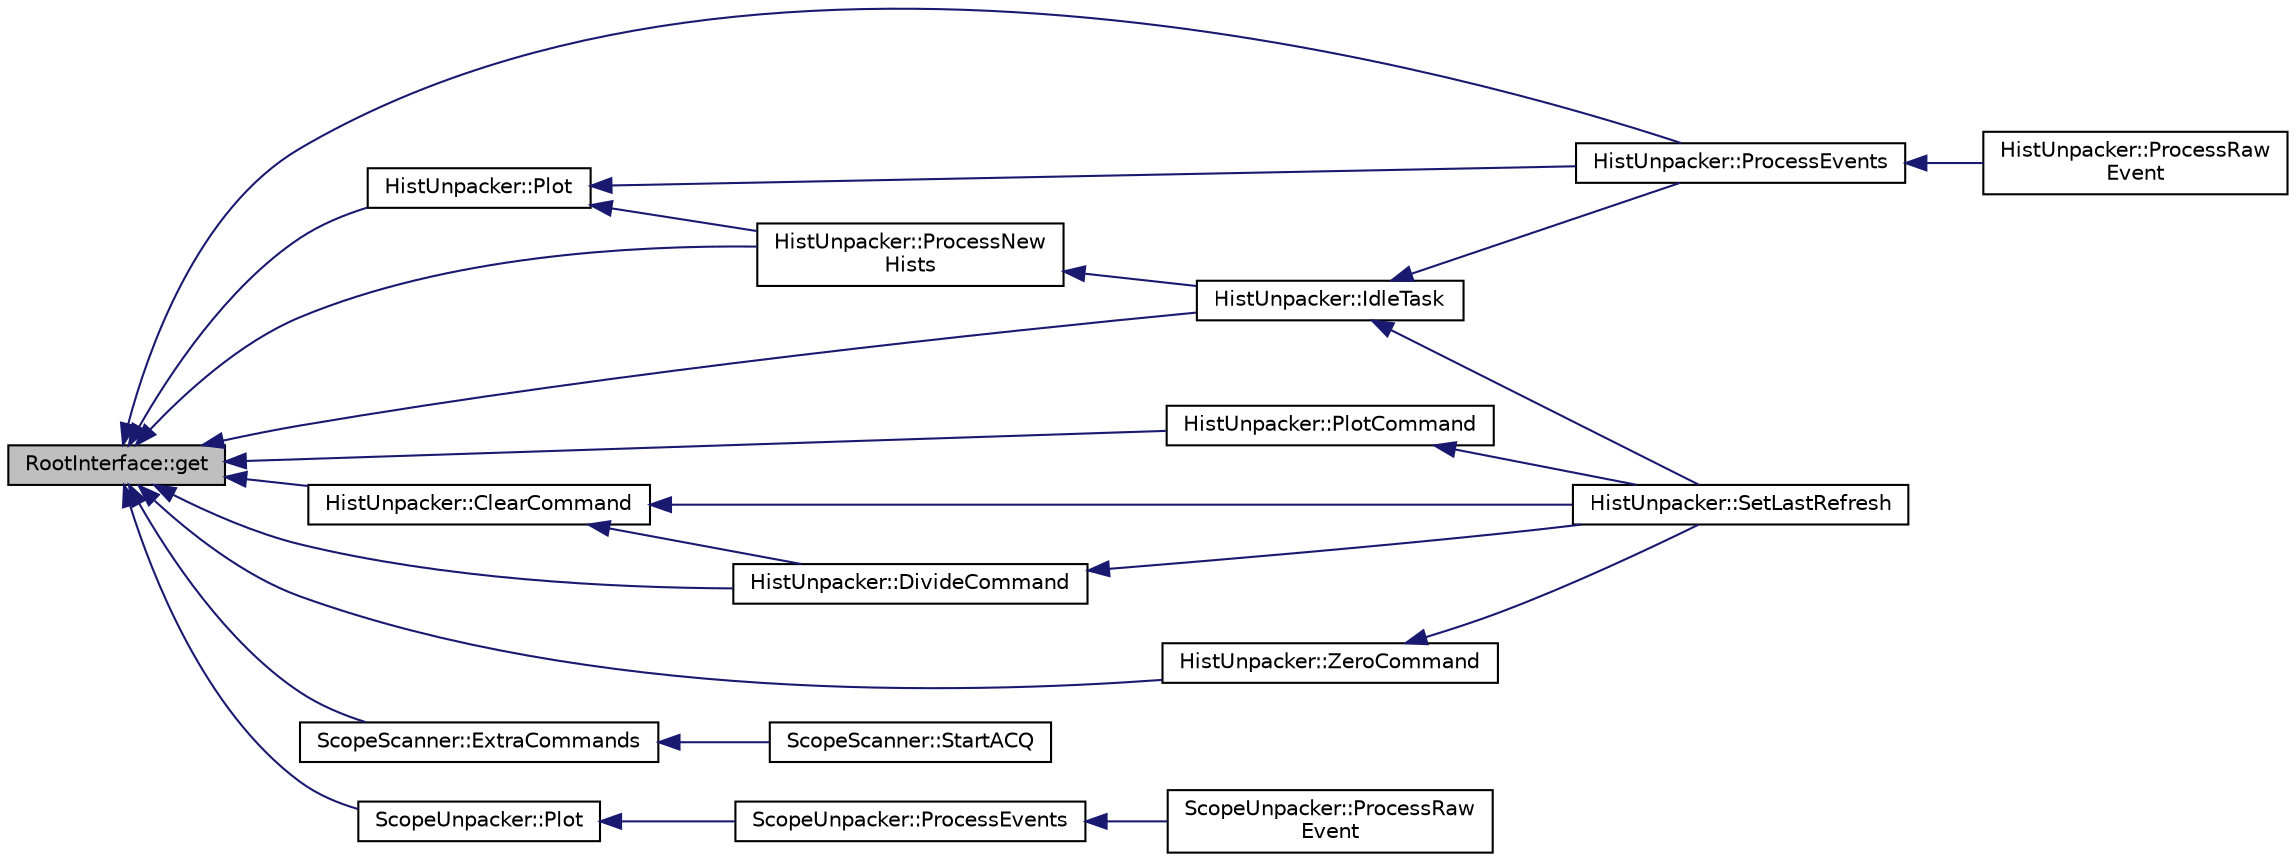 digraph "RootInterface::get"
{
  edge [fontname="Helvetica",fontsize="10",labelfontname="Helvetica",labelfontsize="10"];
  node [fontname="Helvetica",fontsize="10",shape=record];
  rankdir="LR";
  Node1 [label="RootInterface::get",height=0.2,width=0.4,color="black", fillcolor="grey75", style="filled", fontcolor="black"];
  Node1 -> Node2 [dir="back",color="midnightblue",fontsize="10",style="solid",fontname="Helvetica"];
  Node2 [label="HistUnpacker::IdleTask",height=0.2,width=0.4,color="black", fillcolor="white", style="filled",URL="$d0/d4f/class_hist_unpacker.html#a4f09417c82f2a7d23a8d28dba7840131"];
  Node2 -> Node3 [dir="back",color="midnightblue",fontsize="10",style="solid",fontname="Helvetica"];
  Node3 [label="HistUnpacker::ProcessEvents",height=0.2,width=0.4,color="black", fillcolor="white", style="filled",URL="$d0/d4f/class_hist_unpacker.html#a25e607e59a055805005ea9952a799162",tooltip="Processes each event by filling the tree and clearing the event. "];
  Node3 -> Node4 [dir="back",color="midnightblue",fontsize="10",style="solid",fontname="Helvetica"];
  Node4 [label="HistUnpacker::ProcessRaw\lEvent",height=0.2,width=0.4,color="black", fillcolor="white", style="filled",URL="$d0/d4f/class_hist_unpacker.html#aff13db53afd16e00d86681802171768e"];
  Node2 -> Node5 [dir="back",color="midnightblue",fontsize="10",style="solid",fontname="Helvetica"];
  Node5 [label="HistUnpacker::SetLastRefresh",height=0.2,width=0.4,color="black", fillcolor="white", style="filled",URL="$d0/d4f/class_hist_unpacker.html#a00f888b1309e58b0a419111103e24943"];
  Node1 -> Node3 [dir="back",color="midnightblue",fontsize="10",style="solid",fontname="Helvetica"];
  Node1 -> Node6 [dir="back",color="midnightblue",fontsize="10",style="solid",fontname="Helvetica"];
  Node6 [label="HistUnpacker::PlotCommand",height=0.2,width=0.4,color="black", fillcolor="white", style="filled",URL="$d0/d4f/class_hist_unpacker.html#a34499d3ee83525ec7f34db8b8d49d01a"];
  Node6 -> Node5 [dir="back",color="midnightblue",fontsize="10",style="solid",fontname="Helvetica"];
  Node1 -> Node7 [dir="back",color="midnightblue",fontsize="10",style="solid",fontname="Helvetica"];
  Node7 [label="HistUnpacker::ClearCommand",height=0.2,width=0.4,color="black", fillcolor="white", style="filled",URL="$d0/d4f/class_hist_unpacker.html#a5140f409760fbc25611e4d21ca4a99e9"];
  Node7 -> Node8 [dir="back",color="midnightblue",fontsize="10",style="solid",fontname="Helvetica"];
  Node8 [label="HistUnpacker::DivideCommand",height=0.2,width=0.4,color="black", fillcolor="white", style="filled",URL="$d0/d4f/class_hist_unpacker.html#a99086d091909bacb1c02b7cf1a35f2d2"];
  Node8 -> Node5 [dir="back",color="midnightblue",fontsize="10",style="solid",fontname="Helvetica"];
  Node7 -> Node5 [dir="back",color="midnightblue",fontsize="10",style="solid",fontname="Helvetica"];
  Node1 -> Node9 [dir="back",color="midnightblue",fontsize="10",style="solid",fontname="Helvetica"];
  Node9 [label="HistUnpacker::ZeroCommand",height=0.2,width=0.4,color="black", fillcolor="white", style="filled",URL="$d0/d4f/class_hist_unpacker.html#a9345ec458fa59b58a9fca585131fad06"];
  Node9 -> Node5 [dir="back",color="midnightblue",fontsize="10",style="solid",fontname="Helvetica"];
  Node1 -> Node8 [dir="back",color="midnightblue",fontsize="10",style="solid",fontname="Helvetica"];
  Node1 -> Node10 [dir="back",color="midnightblue",fontsize="10",style="solid",fontname="Helvetica"];
  Node10 [label="HistUnpacker::ProcessNew\lHists",height=0.2,width=0.4,color="black", fillcolor="white", style="filled",URL="$d0/d4f/class_hist_unpacker.html#aecf07820d3ab4ae05d09cb67f4bd3a80",tooltip="Initialize and plot newly requested plots. "];
  Node10 -> Node2 [dir="back",color="midnightblue",fontsize="10",style="solid",fontname="Helvetica"];
  Node1 -> Node11 [dir="back",color="midnightblue",fontsize="10",style="solid",fontname="Helvetica"];
  Node11 [label="HistUnpacker::Plot",height=0.2,width=0.4,color="black", fillcolor="white", style="filled",URL="$d0/d4f/class_hist_unpacker.html#a5a696bf43db69b95ef82c79119c3edcf",tooltip="Plot the histogram corresponding to the provided key. "];
  Node11 -> Node3 [dir="back",color="midnightblue",fontsize="10",style="solid",fontname="Helvetica"];
  Node11 -> Node10 [dir="back",color="midnightblue",fontsize="10",style="solid",fontname="Helvetica"];
  Node1 -> Node12 [dir="back",color="midnightblue",fontsize="10",style="solid",fontname="Helvetica"];
  Node12 [label="ScopeScanner::ExtraCommands",height=0.2,width=0.4,color="black", fillcolor="white", style="filled",URL="$dd/dec/class_scope_scanner.html#a1f81532c60537fff04beaf48b549bebd"];
  Node12 -> Node13 [dir="back",color="midnightblue",fontsize="10",style="solid",fontname="Helvetica"];
  Node13 [label="ScopeScanner::StartACQ",height=0.2,width=0.4,color="black", fillcolor="white", style="filled",URL="$dd/dec/class_scope_scanner.html#ab5b3c9f67772ef1c80112cd343c28407",tooltip="Star the run. "];
  Node1 -> Node14 [dir="back",color="midnightblue",fontsize="10",style="solid",fontname="Helvetica"];
  Node14 [label="ScopeUnpacker::Plot",height=0.2,width=0.4,color="black", fillcolor="white", style="filled",URL="$d0/d1e/class_scope_unpacker.html#aa68f23ae94ba7bfe4aded8f36ef379b8",tooltip="Plot the current event. "];
  Node14 -> Node15 [dir="back",color="midnightblue",fontsize="10",style="solid",fontname="Helvetica"];
  Node15 [label="ScopeUnpacker::ProcessEvents",height=0.2,width=0.4,color="black", fillcolor="white", style="filled",URL="$d0/d1e/class_scope_unpacker.html#a6f396dfd3e7a0c25de3d0919a1791a11"];
  Node15 -> Node16 [dir="back",color="midnightblue",fontsize="10",style="solid",fontname="Helvetica"];
  Node16 [label="ScopeUnpacker::ProcessRaw\lEvent",height=0.2,width=0.4,color="black", fillcolor="white", style="filled",URL="$d0/d1e/class_scope_unpacker.html#a72f39d42058753f97fd4499fd6b2b79f"];
}
